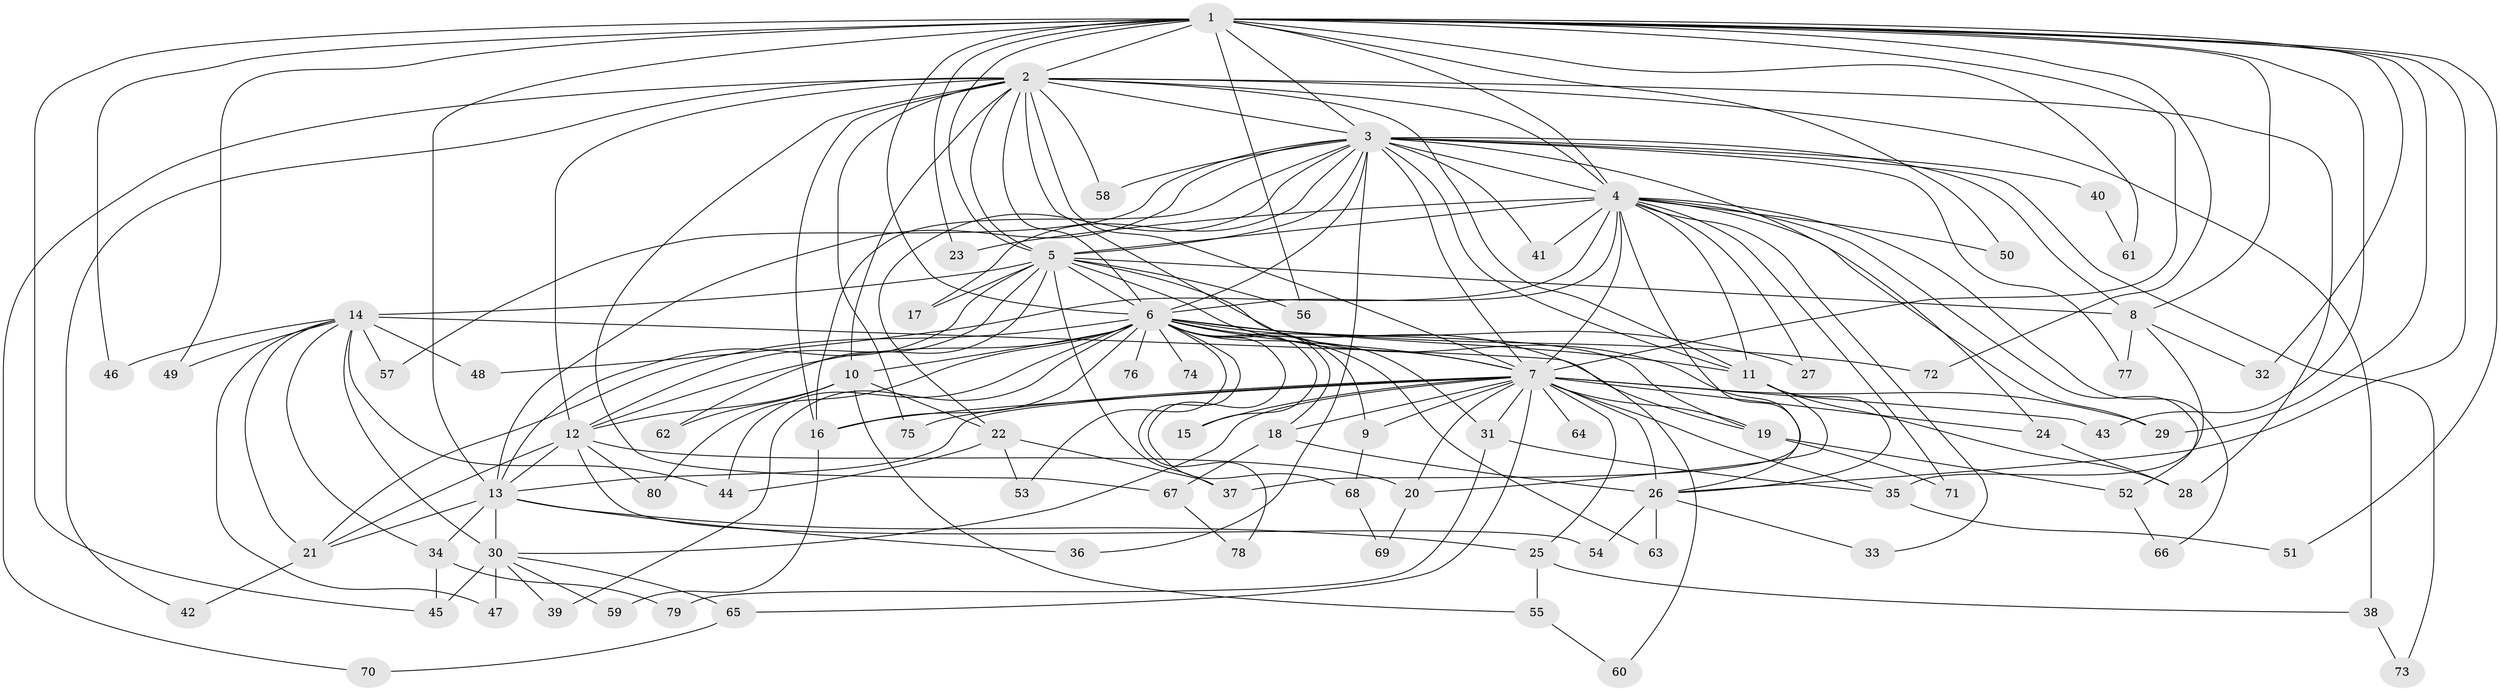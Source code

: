 // original degree distribution, {28: 0.007575757575757576, 24: 0.007575757575757576, 26: 0.007575757575757576, 23: 0.015151515151515152, 18: 0.007575757575757576, 25: 0.007575757575757576, 19: 0.007575757575757576, 20: 0.007575757575757576, 22: 0.007575757575757576, 3: 0.16666666666666666, 5: 0.06060606060606061, 4: 0.10606060606060606, 6: 0.022727272727272728, 2: 0.5454545454545454, 10: 0.007575757575757576, 9: 0.007575757575757576, 7: 0.007575757575757576}
// Generated by graph-tools (version 1.1) at 2025/50/03/04/25 22:50:00]
// undirected, 80 vertices, 186 edges
graph export_dot {
  node [color=gray90,style=filled];
  1;
  2;
  3;
  4;
  5;
  6;
  7;
  8;
  9;
  10;
  11;
  12;
  13;
  14;
  15;
  16;
  17;
  18;
  19;
  20;
  21;
  22;
  23;
  24;
  25;
  26;
  27;
  28;
  29;
  30;
  31;
  32;
  33;
  34;
  35;
  36;
  37;
  38;
  39;
  40;
  41;
  42;
  43;
  44;
  45;
  46;
  47;
  48;
  49;
  50;
  51;
  52;
  53;
  54;
  55;
  56;
  57;
  58;
  59;
  60;
  61;
  62;
  63;
  64;
  65;
  66;
  67;
  68;
  69;
  70;
  71;
  72;
  73;
  74;
  75;
  76;
  77;
  78;
  79;
  80;
  1 -- 2 [weight=1.0];
  1 -- 3 [weight=1.0];
  1 -- 4 [weight=1.0];
  1 -- 5 [weight=3.0];
  1 -- 6 [weight=2.0];
  1 -- 7 [weight=2.0];
  1 -- 8 [weight=1.0];
  1 -- 13 [weight=3.0];
  1 -- 23 [weight=1.0];
  1 -- 26 [weight=1.0];
  1 -- 29 [weight=1.0];
  1 -- 32 [weight=1.0];
  1 -- 43 [weight=1.0];
  1 -- 45 [weight=1.0];
  1 -- 46 [weight=1.0];
  1 -- 49 [weight=1.0];
  1 -- 50 [weight=1.0];
  1 -- 51 [weight=1.0];
  1 -- 56 [weight=1.0];
  1 -- 61 [weight=1.0];
  1 -- 72 [weight=1.0];
  2 -- 3 [weight=2.0];
  2 -- 4 [weight=1.0];
  2 -- 5 [weight=3.0];
  2 -- 6 [weight=2.0];
  2 -- 7 [weight=3.0];
  2 -- 10 [weight=1.0];
  2 -- 11 [weight=1.0];
  2 -- 12 [weight=1.0];
  2 -- 16 [weight=1.0];
  2 -- 28 [weight=2.0];
  2 -- 31 [weight=1.0];
  2 -- 38 [weight=1.0];
  2 -- 42 [weight=1.0];
  2 -- 58 [weight=1.0];
  2 -- 67 [weight=1.0];
  2 -- 70 [weight=1.0];
  2 -- 75 [weight=1.0];
  3 -- 4 [weight=2.0];
  3 -- 5 [weight=2.0];
  3 -- 6 [weight=2.0];
  3 -- 7 [weight=2.0];
  3 -- 8 [weight=1.0];
  3 -- 11 [weight=1.0];
  3 -- 13 [weight=1.0];
  3 -- 16 [weight=1.0];
  3 -- 17 [weight=1.0];
  3 -- 22 [weight=1.0];
  3 -- 24 [weight=1.0];
  3 -- 36 [weight=1.0];
  3 -- 40 [weight=1.0];
  3 -- 41 [weight=1.0];
  3 -- 57 [weight=1.0];
  3 -- 58 [weight=1.0];
  3 -- 73 [weight=1.0];
  3 -- 77 [weight=1.0];
  4 -- 5 [weight=3.0];
  4 -- 6 [weight=2.0];
  4 -- 7 [weight=2.0];
  4 -- 11 [weight=1.0];
  4 -- 23 [weight=1.0];
  4 -- 27 [weight=1.0];
  4 -- 29 [weight=1.0];
  4 -- 33 [weight=1.0];
  4 -- 37 [weight=1.0];
  4 -- 41 [weight=1.0];
  4 -- 48 [weight=1.0];
  4 -- 50 [weight=1.0];
  4 -- 52 [weight=1.0];
  4 -- 66 [weight=1.0];
  4 -- 71 [weight=1.0];
  5 -- 6 [weight=4.0];
  5 -- 7 [weight=4.0];
  5 -- 8 [weight=3.0];
  5 -- 12 [weight=1.0];
  5 -- 13 [weight=1.0];
  5 -- 14 [weight=6.0];
  5 -- 17 [weight=1.0];
  5 -- 26 [weight=1.0];
  5 -- 37 [weight=1.0];
  5 -- 56 [weight=1.0];
  5 -- 62 [weight=1.0];
  6 -- 7 [weight=4.0];
  6 -- 9 [weight=1.0];
  6 -- 10 [weight=1.0];
  6 -- 11 [weight=1.0];
  6 -- 12 [weight=2.0];
  6 -- 15 [weight=1.0];
  6 -- 16 [weight=1.0];
  6 -- 18 [weight=1.0];
  6 -- 19 [weight=1.0];
  6 -- 21 [weight=1.0];
  6 -- 27 [weight=1.0];
  6 -- 39 [weight=1.0];
  6 -- 44 [weight=1.0];
  6 -- 53 [weight=1.0];
  6 -- 60 [weight=1.0];
  6 -- 63 [weight=1.0];
  6 -- 68 [weight=1.0];
  6 -- 72 [weight=1.0];
  6 -- 74 [weight=1.0];
  6 -- 76 [weight=2.0];
  6 -- 78 [weight=1.0];
  6 -- 80 [weight=1.0];
  7 -- 9 [weight=2.0];
  7 -- 13 [weight=1.0];
  7 -- 15 [weight=1.0];
  7 -- 16 [weight=1.0];
  7 -- 18 [weight=1.0];
  7 -- 19 [weight=1.0];
  7 -- 20 [weight=1.0];
  7 -- 24 [weight=1.0];
  7 -- 25 [weight=1.0];
  7 -- 26 [weight=1.0];
  7 -- 29 [weight=1.0];
  7 -- 30 [weight=1.0];
  7 -- 31 [weight=1.0];
  7 -- 35 [weight=1.0];
  7 -- 43 [weight=1.0];
  7 -- 64 [weight=1.0];
  7 -- 65 [weight=1.0];
  7 -- 75 [weight=1.0];
  8 -- 32 [weight=1.0];
  8 -- 35 [weight=2.0];
  8 -- 77 [weight=1.0];
  9 -- 68 [weight=1.0];
  10 -- 12 [weight=1.0];
  10 -- 22 [weight=1.0];
  10 -- 55 [weight=1.0];
  10 -- 62 [weight=1.0];
  11 -- 20 [weight=1.0];
  11 -- 26 [weight=1.0];
  11 -- 28 [weight=2.0];
  12 -- 13 [weight=1.0];
  12 -- 20 [weight=1.0];
  12 -- 21 [weight=1.0];
  12 -- 54 [weight=1.0];
  12 -- 80 [weight=1.0];
  13 -- 21 [weight=1.0];
  13 -- 25 [weight=1.0];
  13 -- 30 [weight=1.0];
  13 -- 34 [weight=1.0];
  13 -- 36 [weight=1.0];
  14 -- 19 [weight=1.0];
  14 -- 21 [weight=1.0];
  14 -- 30 [weight=2.0];
  14 -- 34 [weight=1.0];
  14 -- 44 [weight=1.0];
  14 -- 46 [weight=1.0];
  14 -- 47 [weight=1.0];
  14 -- 48 [weight=1.0];
  14 -- 49 [weight=1.0];
  14 -- 57 [weight=1.0];
  16 -- 59 [weight=1.0];
  18 -- 26 [weight=1.0];
  18 -- 67 [weight=1.0];
  19 -- 52 [weight=1.0];
  19 -- 71 [weight=1.0];
  20 -- 69 [weight=1.0];
  21 -- 42 [weight=1.0];
  22 -- 37 [weight=1.0];
  22 -- 44 [weight=1.0];
  22 -- 53 [weight=1.0];
  24 -- 28 [weight=1.0];
  25 -- 38 [weight=1.0];
  25 -- 55 [weight=1.0];
  26 -- 33 [weight=1.0];
  26 -- 54 [weight=1.0];
  26 -- 63 [weight=1.0];
  30 -- 39 [weight=1.0];
  30 -- 45 [weight=2.0];
  30 -- 47 [weight=1.0];
  30 -- 59 [weight=1.0];
  30 -- 65 [weight=1.0];
  31 -- 35 [weight=1.0];
  31 -- 79 [weight=1.0];
  34 -- 45 [weight=1.0];
  34 -- 79 [weight=1.0];
  35 -- 51 [weight=1.0];
  38 -- 73 [weight=1.0];
  40 -- 61 [weight=1.0];
  52 -- 66 [weight=1.0];
  55 -- 60 [weight=1.0];
  65 -- 70 [weight=1.0];
  67 -- 78 [weight=1.0];
  68 -- 69 [weight=1.0];
}
